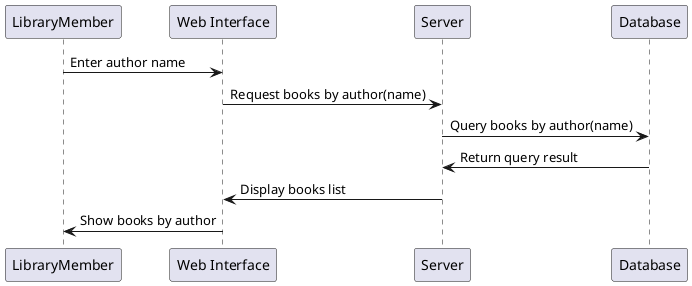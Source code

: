 @startuml
participant LibraryMember as member
participant "Web Interface" as web
participant "Server" as server
participant "Database" as db

member -> web : Enter author name
web -> server : Request books by author(name)
server -> db : Query books by author(name)
db -> server : Return query result
server -> web : Display books list
web -> member : Show books by author

@enduml